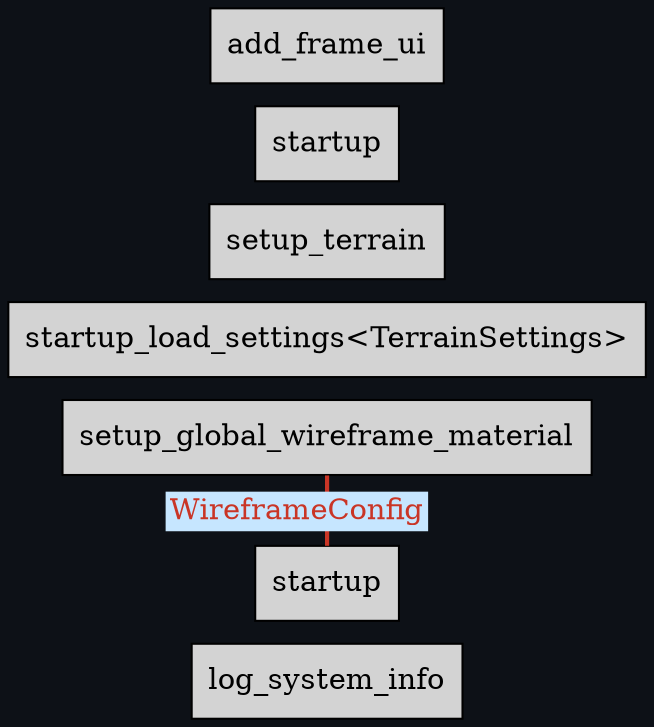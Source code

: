 digraph "" {
	"compound"="true";
	"splines"="spline";
	"rankdir"="LR";
	"bgcolor"="#0d1117";
	"fontname"="Helvetica";
	"nodesep"="0.15";
	edge ["penwidth"="2"];
	node ["shape"="box", "style"="filled"];
	"node_System(0)" ["label"="log_system_info", "tooltip"="bevy_diagnostic::system_information_diagnostics_plugin::internal::log_system_info"]
	"node_System(1)" ["label"="setup_global_wireframe_material", "tooltip"="bevy_pbr::wireframe::setup_global_wireframe_material"]
	"node_System(2)" ["label"="startup_load_settings<TerrainSettings>", "tooltip"="config::load::startup_load_settings<terrain::terrain::settings::TerrainSettings>"]
	"node_System(3)" ["label"="setup_terrain", "tooltip"="terrain::terrain::terrain_data::setup_terrain"]
	"node_System(4)" ["label"="startup", "tooltip"="terrain::terrain::ecology::startup"]
	"node_System(5)" ["label"="add_frame_ui", "tooltip"="terrain::ui::add_frame_ui"]
	"node_System(6)" ["label"="startup", "tooltip"="terrain::startup"]
	"node_System(6)" -> "node_System(1)" ["dir"="none", "constraint"="false", "color"="#c93526", "fontcolor"="#c93526", "label"=<<table border="0" cellborder="0"><tr><td bgcolor="#c6e6ff">WireframeConfig</td></tr></table>>, "labeltooltip"="startup — setup_global_wireframe_material"]
}
